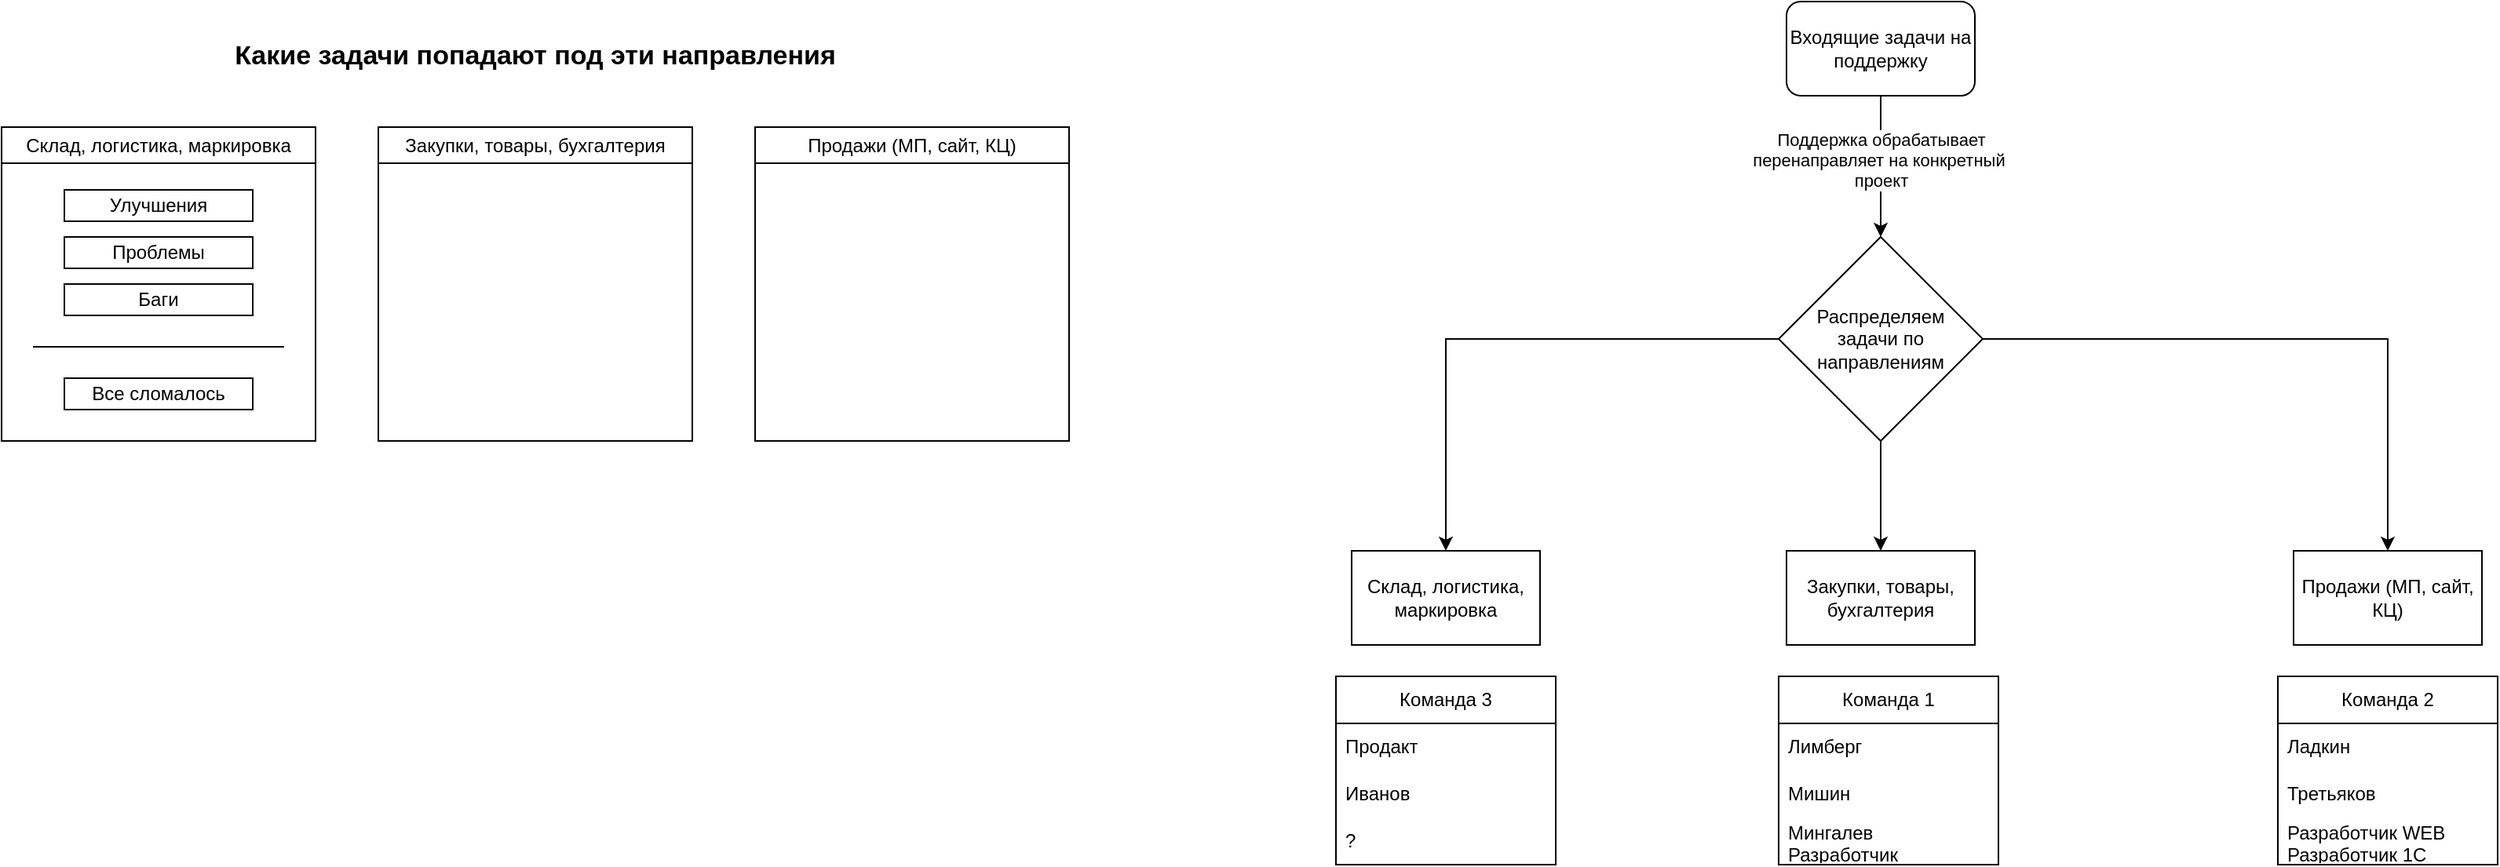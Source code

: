 <mxfile version="24.7.16">
  <diagram name="Page-1" id="zKJSg474zFUpfC8e5f8t">
    <mxGraphModel dx="3088" dy="830" grid="1" gridSize="10" guides="1" tooltips="1" connect="1" arrows="1" fold="1" page="1" pageScale="1" pageWidth="827" pageHeight="1169" math="0" shadow="0">
      <root>
        <mxCell id="0" />
        <mxCell id="1" parent="0" />
        <mxCell id="clkhZw_3v-03GrpoqzjB-17" value="" style="edgeStyle=orthogonalEdgeStyle;rounded=0;orthogonalLoop=1;jettySize=auto;html=1;" parent="1" source="xmXq3l9Uws817rKE1H1e-1" target="clkhZw_3v-03GrpoqzjB-3" edge="1">
          <mxGeometry relative="1" as="geometry" />
        </mxCell>
        <mxCell id="6zCM-tVnXvu0zWscigJL-20" value="Поддержка обрабатывает&lt;div&gt;перенаправляет на конкретный&amp;nbsp;&lt;/div&gt;&lt;div&gt;проект&lt;/div&gt;" style="edgeLabel;html=1;align=center;verticalAlign=middle;resizable=0;points=[];" vertex="1" connectable="0" parent="clkhZw_3v-03GrpoqzjB-17">
          <mxGeometry x="-0.086" relative="1" as="geometry">
            <mxPoint as="offset" />
          </mxGeometry>
        </mxCell>
        <mxCell id="xmXq3l9Uws817rKE1H1e-1" value="Входящие задачи на поддержку" style="rounded=1;whiteSpace=wrap;html=1;" parent="1" vertex="1">
          <mxGeometry x="-473" y="10" width="120" height="60" as="geometry" />
        </mxCell>
        <mxCell id="clkhZw_3v-03GrpoqzjB-6" value="" style="edgeStyle=orthogonalEdgeStyle;rounded=0;orthogonalLoop=1;jettySize=auto;html=1;" parent="1" source="clkhZw_3v-03GrpoqzjB-3" target="clkhZw_3v-03GrpoqzjB-5" edge="1">
          <mxGeometry relative="1" as="geometry" />
        </mxCell>
        <mxCell id="clkhZw_3v-03GrpoqzjB-13" value="" style="edgeStyle=orthogonalEdgeStyle;rounded=0;orthogonalLoop=1;jettySize=auto;html=1;exitX=0.5;exitY=1;exitDx=0;exitDy=0;" parent="1" source="clkhZw_3v-03GrpoqzjB-3" target="clkhZw_3v-03GrpoqzjB-7" edge="1">
          <mxGeometry relative="1" as="geometry" />
        </mxCell>
        <mxCell id="clkhZw_3v-03GrpoqzjB-16" style="edgeStyle=orthogonalEdgeStyle;rounded=0;orthogonalLoop=1;jettySize=auto;html=1;exitX=1;exitY=0.5;exitDx=0;exitDy=0;entryX=0.5;entryY=0;entryDx=0;entryDy=0;" parent="1" source="clkhZw_3v-03GrpoqzjB-3" target="clkhZw_3v-03GrpoqzjB-15" edge="1">
          <mxGeometry relative="1" as="geometry" />
        </mxCell>
        <mxCell id="clkhZw_3v-03GrpoqzjB-3" value="Распределяем&lt;div&gt;задачи по направлениям&lt;/div&gt;" style="rhombus;whiteSpace=wrap;html=1;" parent="1" vertex="1">
          <mxGeometry x="-478" y="160" width="130" height="130" as="geometry" />
        </mxCell>
        <mxCell id="clkhZw_3v-03GrpoqzjB-5" value="Склад, логистика, маркировка" style="whiteSpace=wrap;html=1;" parent="1" vertex="1">
          <mxGeometry x="-750" y="360" width="120" height="60" as="geometry" />
        </mxCell>
        <mxCell id="clkhZw_3v-03GrpoqzjB-7" value="Закупки, товары, бухгалтерия" style="whiteSpace=wrap;html=1;" parent="1" vertex="1">
          <mxGeometry x="-473" y="360" width="120" height="60" as="geometry" />
        </mxCell>
        <mxCell id="clkhZw_3v-03GrpoqzjB-15" value="Продажи (МП, сайт, КЦ)" style="whiteSpace=wrap;html=1;" parent="1" vertex="1">
          <mxGeometry x="-150" y="360" width="120" height="60" as="geometry" />
        </mxCell>
        <mxCell id="6zCM-tVnXvu0zWscigJL-4" value="Команда 2" style="swimlane;fontStyle=0;childLayout=stackLayout;horizontal=1;startSize=30;horizontalStack=0;resizeParent=1;resizeParentMax=0;resizeLast=0;collapsible=1;marginBottom=0;whiteSpace=wrap;html=1;" vertex="1" parent="1">
          <mxGeometry x="-160" y="440" width="140" height="120" as="geometry" />
        </mxCell>
        <mxCell id="6zCM-tVnXvu0zWscigJL-5" value="Ладкин" style="text;strokeColor=none;fillColor=none;align=left;verticalAlign=middle;spacingLeft=4;spacingRight=4;overflow=hidden;points=[[0,0.5],[1,0.5]];portConstraint=eastwest;rotatable=0;whiteSpace=wrap;html=1;" vertex="1" parent="6zCM-tVnXvu0zWscigJL-4">
          <mxGeometry y="30" width="140" height="30" as="geometry" />
        </mxCell>
        <mxCell id="6zCM-tVnXvu0zWscigJL-6" value="Третьяков" style="text;strokeColor=none;fillColor=none;align=left;verticalAlign=middle;spacingLeft=4;spacingRight=4;overflow=hidden;points=[[0,0.5],[1,0.5]];portConstraint=eastwest;rotatable=0;whiteSpace=wrap;html=1;" vertex="1" parent="6zCM-tVnXvu0zWscigJL-4">
          <mxGeometry y="60" width="140" height="30" as="geometry" />
        </mxCell>
        <mxCell id="6zCM-tVnXvu0zWscigJL-7" value="Разработчик WEB&lt;div&gt;Разработчик 1С&lt;/div&gt;" style="text;strokeColor=none;fillColor=none;align=left;verticalAlign=middle;spacingLeft=4;spacingRight=4;overflow=hidden;points=[[0,0.5],[1,0.5]];portConstraint=eastwest;rotatable=0;whiteSpace=wrap;html=1;" vertex="1" parent="6zCM-tVnXvu0zWscigJL-4">
          <mxGeometry y="90" width="140" height="30" as="geometry" />
        </mxCell>
        <mxCell id="6zCM-tVnXvu0zWscigJL-8" value="Команда 1" style="swimlane;fontStyle=0;childLayout=stackLayout;horizontal=1;startSize=30;horizontalStack=0;resizeParent=1;resizeParentMax=0;resizeLast=0;collapsible=1;marginBottom=0;whiteSpace=wrap;html=1;" vertex="1" parent="1">
          <mxGeometry x="-478" y="440" width="140" height="120" as="geometry" />
        </mxCell>
        <mxCell id="6zCM-tVnXvu0zWscigJL-9" value="Лимберг" style="text;strokeColor=none;fillColor=none;align=left;verticalAlign=middle;spacingLeft=4;spacingRight=4;overflow=hidden;points=[[0,0.5],[1,0.5]];portConstraint=eastwest;rotatable=0;whiteSpace=wrap;html=1;" vertex="1" parent="6zCM-tVnXvu0zWscigJL-8">
          <mxGeometry y="30" width="140" height="30" as="geometry" />
        </mxCell>
        <mxCell id="6zCM-tVnXvu0zWscigJL-10" value="Мишин" style="text;strokeColor=none;fillColor=none;align=left;verticalAlign=middle;spacingLeft=4;spacingRight=4;overflow=hidden;points=[[0,0.5],[1,0.5]];portConstraint=eastwest;rotatable=0;whiteSpace=wrap;html=1;" vertex="1" parent="6zCM-tVnXvu0zWscigJL-8">
          <mxGeometry y="60" width="140" height="30" as="geometry" />
        </mxCell>
        <mxCell id="6zCM-tVnXvu0zWscigJL-11" value="Мингалев&lt;div&gt;Разработчик&lt;/div&gt;" style="text;strokeColor=none;fillColor=none;align=left;verticalAlign=middle;spacingLeft=4;spacingRight=4;overflow=hidden;points=[[0,0.5],[1,0.5]];portConstraint=eastwest;rotatable=0;whiteSpace=wrap;html=1;" vertex="1" parent="6zCM-tVnXvu0zWscigJL-8">
          <mxGeometry y="90" width="140" height="30" as="geometry" />
        </mxCell>
        <mxCell id="6zCM-tVnXvu0zWscigJL-12" value="Команда 3" style="swimlane;fontStyle=0;childLayout=stackLayout;horizontal=1;startSize=30;horizontalStack=0;resizeParent=1;resizeParentMax=0;resizeLast=0;collapsible=1;marginBottom=0;whiteSpace=wrap;html=1;" vertex="1" parent="1">
          <mxGeometry x="-760" y="440" width="140" height="120" as="geometry" />
        </mxCell>
        <mxCell id="6zCM-tVnXvu0zWscigJL-13" value="Продакт" style="text;strokeColor=none;fillColor=none;align=left;verticalAlign=middle;spacingLeft=4;spacingRight=4;overflow=hidden;points=[[0,0.5],[1,0.5]];portConstraint=eastwest;rotatable=0;whiteSpace=wrap;html=1;" vertex="1" parent="6zCM-tVnXvu0zWscigJL-12">
          <mxGeometry y="30" width="140" height="30" as="geometry" />
        </mxCell>
        <mxCell id="6zCM-tVnXvu0zWscigJL-14" value="Иванов" style="text;strokeColor=none;fillColor=none;align=left;verticalAlign=middle;spacingLeft=4;spacingRight=4;overflow=hidden;points=[[0,0.5],[1,0.5]];portConstraint=eastwest;rotatable=0;whiteSpace=wrap;html=1;" vertex="1" parent="6zCM-tVnXvu0zWscigJL-12">
          <mxGeometry y="60" width="140" height="30" as="geometry" />
        </mxCell>
        <mxCell id="6zCM-tVnXvu0zWscigJL-15" value="?" style="text;strokeColor=none;fillColor=none;align=left;verticalAlign=middle;spacingLeft=4;spacingRight=4;overflow=hidden;points=[[0,0.5],[1,0.5]];portConstraint=eastwest;rotatable=0;whiteSpace=wrap;html=1;" vertex="1" parent="6zCM-tVnXvu0zWscigJL-12">
          <mxGeometry y="90" width="140" height="30" as="geometry" />
        </mxCell>
        <mxCell id="6zCM-tVnXvu0zWscigJL-16" value="&lt;span style=&quot;font-weight: 400;&quot;&gt;Склад, логистика, маркировка&lt;/span&gt;" style="swimlane;whiteSpace=wrap;html=1;" vertex="1" parent="1">
          <mxGeometry x="-1610" y="90" width="200" height="200" as="geometry" />
        </mxCell>
        <mxCell id="6zCM-tVnXvu0zWscigJL-21" value="Проблемы" style="whiteSpace=wrap;html=1;" vertex="1" parent="6zCM-tVnXvu0zWscigJL-16">
          <mxGeometry x="40" y="70" width="120" height="20" as="geometry" />
        </mxCell>
        <mxCell id="6zCM-tVnXvu0zWscigJL-22" value="Улучшения" style="whiteSpace=wrap;html=1;" vertex="1" parent="6zCM-tVnXvu0zWscigJL-16">
          <mxGeometry x="40" y="40" width="120" height="20" as="geometry" />
        </mxCell>
        <mxCell id="6zCM-tVnXvu0zWscigJL-23" value="Баги" style="whiteSpace=wrap;html=1;" vertex="1" parent="6zCM-tVnXvu0zWscigJL-16">
          <mxGeometry x="40" y="100" width="120" height="20" as="geometry" />
        </mxCell>
        <mxCell id="6zCM-tVnXvu0zWscigJL-24" value="Все сломалось" style="whiteSpace=wrap;html=1;" vertex="1" parent="6zCM-tVnXvu0zWscigJL-16">
          <mxGeometry x="40" y="160" width="120" height="20" as="geometry" />
        </mxCell>
        <mxCell id="6zCM-tVnXvu0zWscigJL-17" value="&lt;span style=&quot;font-weight: 400;&quot;&gt;Закупки, товары, бухгалтерия&lt;/span&gt;" style="swimlane;whiteSpace=wrap;html=1;" vertex="1" parent="1">
          <mxGeometry x="-1370" y="90" width="200" height="200" as="geometry" />
        </mxCell>
        <mxCell id="6zCM-tVnXvu0zWscigJL-18" value="&lt;span style=&quot;font-weight: 400;&quot;&gt;Продажи (МП, сайт, КЦ)&lt;/span&gt;" style="swimlane;whiteSpace=wrap;html=1;" vertex="1" parent="1">
          <mxGeometry x="-1130" y="90" width="200" height="200" as="geometry" />
        </mxCell>
        <mxCell id="6zCM-tVnXvu0zWscigJL-19" value="Какие задачи попадают под эти направления" style="text;html=1;align=center;verticalAlign=middle;whiteSpace=wrap;rounded=0;fontStyle=1;fontSize=17;" vertex="1" parent="1">
          <mxGeometry x="-1610" y="30" width="680" height="30" as="geometry" />
        </mxCell>
        <mxCell id="6zCM-tVnXvu0zWscigJL-25" value="" style="endArrow=none;html=1;rounded=0;" edge="1" parent="1">
          <mxGeometry width="50" height="50" relative="1" as="geometry">
            <mxPoint x="-1590" y="230" as="sourcePoint" />
            <mxPoint x="-1430" y="230" as="targetPoint" />
          </mxGeometry>
        </mxCell>
      </root>
    </mxGraphModel>
  </diagram>
</mxfile>
